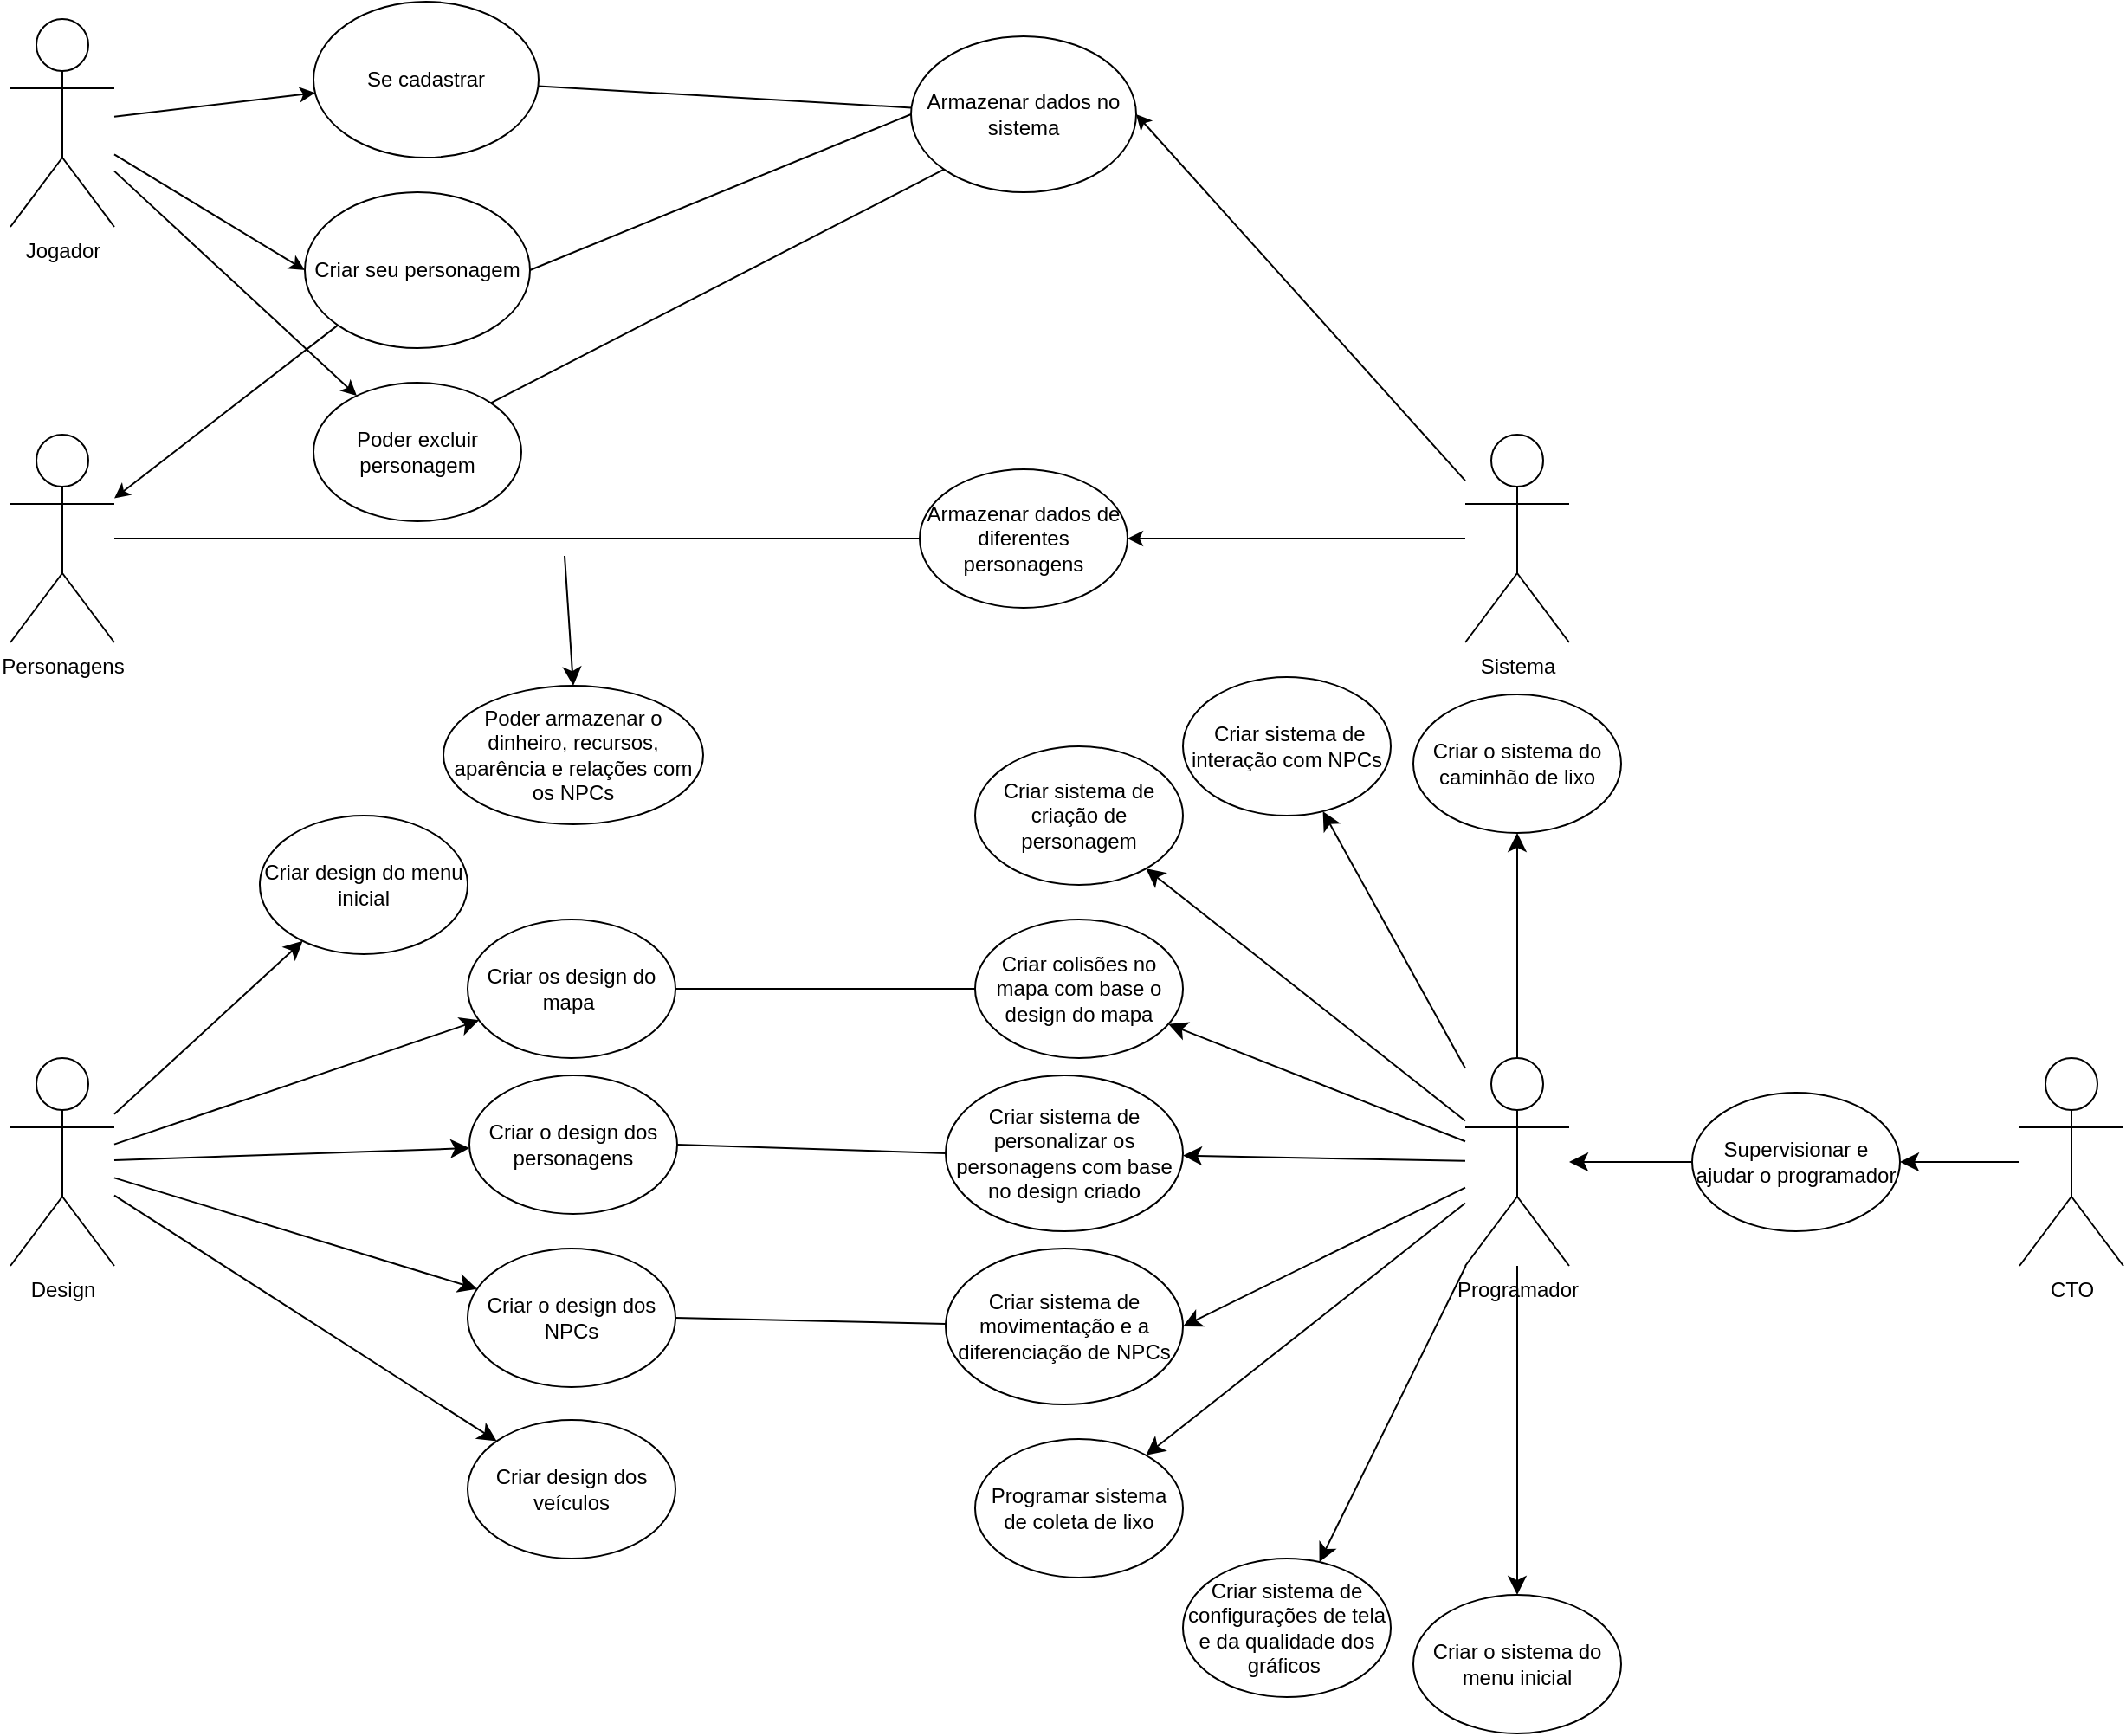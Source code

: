 <mxfile version="26.0.16">
  <diagram name="Página-1" id="I3lv2idX6qCKSHa-S2QK">
    <mxGraphModel dx="1674" dy="822" grid="1" gridSize="10" guides="1" tooltips="1" connect="1" arrows="1" fold="1" page="1" pageScale="1" pageWidth="827" pageHeight="1169" math="0" shadow="0">
      <root>
        <mxCell id="0" />
        <mxCell id="1" parent="0" />
        <mxCell id="2fTdF2LbN-ydWTbkAQNO-2" value="Jogador" style="shape=umlActor;verticalLabelPosition=bottom;verticalAlign=top;html=1;outlineConnect=0;" parent="1" vertex="1">
          <mxGeometry x="150" y="200" width="60" height="120" as="geometry" />
        </mxCell>
        <mxCell id="2fTdF2LbN-ydWTbkAQNO-4" value="" style="endArrow=classic;html=1;rounded=0;" parent="1" source="2fTdF2LbN-ydWTbkAQNO-2" target="2fTdF2LbN-ydWTbkAQNO-5" edge="1">
          <mxGeometry width="50" height="50" relative="1" as="geometry">
            <mxPoint x="210" y="280" as="sourcePoint" />
            <mxPoint x="260" y="230" as="targetPoint" />
          </mxGeometry>
        </mxCell>
        <mxCell id="2fTdF2LbN-ydWTbkAQNO-5" value="Se cadastrar" style="ellipse;whiteSpace=wrap;html=1;" parent="1" vertex="1">
          <mxGeometry x="325" y="190" width="130" height="90" as="geometry" />
        </mxCell>
        <mxCell id="2fTdF2LbN-ydWTbkAQNO-6" value="" style="endArrow=none;html=1;rounded=0;" parent="1" source="2fTdF2LbN-ydWTbkAQNO-5" target="2fTdF2LbN-ydWTbkAQNO-7" edge="1">
          <mxGeometry width="50" height="50" relative="1" as="geometry">
            <mxPoint x="520" y="120" as="sourcePoint" />
            <mxPoint x="570" y="70" as="targetPoint" />
          </mxGeometry>
        </mxCell>
        <mxCell id="2fTdF2LbN-ydWTbkAQNO-7" value="Armazenar dados no sistema" style="ellipse;whiteSpace=wrap;html=1;" parent="1" vertex="1">
          <mxGeometry x="670" y="210" width="130" height="90" as="geometry" />
        </mxCell>
        <mxCell id="2fTdF2LbN-ydWTbkAQNO-14" value="Criar seu personagem" style="ellipse;whiteSpace=wrap;html=1;" parent="1" vertex="1">
          <mxGeometry x="320" y="300" width="130" height="90" as="geometry" />
        </mxCell>
        <mxCell id="2fTdF2LbN-ydWTbkAQNO-15" value="" style="endArrow=classic;html=1;rounded=0;entryX=0;entryY=0.5;entryDx=0;entryDy=0;" parent="1" source="2fTdF2LbN-ydWTbkAQNO-2" target="2fTdF2LbN-ydWTbkAQNO-14" edge="1">
          <mxGeometry width="50" height="50" relative="1" as="geometry">
            <mxPoint x="260" y="305" as="sourcePoint" />
            <mxPoint x="310" y="255" as="targetPoint" />
          </mxGeometry>
        </mxCell>
        <mxCell id="2fTdF2LbN-ydWTbkAQNO-16" value="" style="endArrow=none;html=1;rounded=0;exitX=1;exitY=0.5;exitDx=0;exitDy=0;entryX=0;entryY=0.5;entryDx=0;entryDy=0;" parent="1" source="2fTdF2LbN-ydWTbkAQNO-14" target="2fTdF2LbN-ydWTbkAQNO-7" edge="1">
          <mxGeometry width="50" height="50" relative="1" as="geometry">
            <mxPoint x="470" y="285" as="sourcePoint" />
            <mxPoint x="520" y="235" as="targetPoint" />
          </mxGeometry>
        </mxCell>
        <mxCell id="2fTdF2LbN-ydWTbkAQNO-19" value="Sistema" style="shape=umlActor;verticalLabelPosition=bottom;verticalAlign=top;html=1;outlineConnect=0;" parent="1" vertex="1">
          <mxGeometry x="990" y="440" width="60" height="120" as="geometry" />
        </mxCell>
        <mxCell id="2fTdF2LbN-ydWTbkAQNO-21" value="" style="endArrow=classic;html=1;rounded=0;entryX=1;entryY=0.5;entryDx=0;entryDy=0;" parent="1" source="2fTdF2LbN-ydWTbkAQNO-19" target="2fTdF2LbN-ydWTbkAQNO-7" edge="1">
          <mxGeometry width="50" height="50" relative="1" as="geometry">
            <mxPoint x="920" y="270" as="sourcePoint" />
            <mxPoint x="790" y="260" as="targetPoint" />
          </mxGeometry>
        </mxCell>
        <mxCell id="2fTdF2LbN-ydWTbkAQNO-22" value="Poder excluir personagem" style="ellipse;whiteSpace=wrap;html=1;" parent="1" vertex="1">
          <mxGeometry x="325" y="410" width="120" height="80" as="geometry" />
        </mxCell>
        <mxCell id="2fTdF2LbN-ydWTbkAQNO-23" value="" style="endArrow=classic;html=1;rounded=0;" parent="1" source="2fTdF2LbN-ydWTbkAQNO-2" target="2fTdF2LbN-ydWTbkAQNO-22" edge="1">
          <mxGeometry width="50" height="50" relative="1" as="geometry">
            <mxPoint x="180" y="460" as="sourcePoint" />
            <mxPoint x="230" y="410" as="targetPoint" />
          </mxGeometry>
        </mxCell>
        <mxCell id="2fTdF2LbN-ydWTbkAQNO-24" value="" style="endArrow=none;html=1;rounded=0;exitX=1;exitY=0;exitDx=0;exitDy=0;entryX=0;entryY=1;entryDx=0;entryDy=0;" parent="1" source="2fTdF2LbN-ydWTbkAQNO-22" target="2fTdF2LbN-ydWTbkAQNO-7" edge="1">
          <mxGeometry width="50" height="50" relative="1" as="geometry">
            <mxPoint x="610" y="440" as="sourcePoint" />
            <mxPoint x="660" y="390" as="targetPoint" />
          </mxGeometry>
        </mxCell>
        <mxCell id="2fTdF2LbN-ydWTbkAQNO-27" value="" style="endArrow=classic;html=1;rounded=0;" parent="1" source="2fTdF2LbN-ydWTbkAQNO-19" target="2fTdF2LbN-ydWTbkAQNO-28" edge="1">
          <mxGeometry width="50" height="50" relative="1" as="geometry">
            <mxPoint x="660" y="530" as="sourcePoint" />
            <mxPoint x="710" y="480" as="targetPoint" />
          </mxGeometry>
        </mxCell>
        <mxCell id="2fTdF2LbN-ydWTbkAQNO-28" value="Armazenar dados de diferentes personagens" style="ellipse;whiteSpace=wrap;html=1;" parent="1" vertex="1">
          <mxGeometry x="675" y="460" width="120" height="80" as="geometry" />
        </mxCell>
        <mxCell id="2fTdF2LbN-ydWTbkAQNO-29" value="Personagens" style="shape=umlActor;verticalLabelPosition=bottom;verticalAlign=top;html=1;outlineConnect=0;" parent="1" vertex="1">
          <mxGeometry x="150" y="440" width="60" height="120" as="geometry" />
        </mxCell>
        <mxCell id="2fTdF2LbN-ydWTbkAQNO-32" value="" style="endArrow=classic;html=1;rounded=0;exitX=0;exitY=1;exitDx=0;exitDy=0;" parent="1" source="2fTdF2LbN-ydWTbkAQNO-14" target="2fTdF2LbN-ydWTbkAQNO-29" edge="1">
          <mxGeometry width="50" height="50" relative="1" as="geometry">
            <mxPoint x="330" y="380" as="sourcePoint" />
            <mxPoint x="260" y="440" as="targetPoint" />
          </mxGeometry>
        </mxCell>
        <mxCell id="s9mXQDzWcyfyb0AubfoM-3" value="" style="endArrow=none;html=1;rounded=0;fontSize=12;startSize=8;endSize=8;curved=1;" edge="1" parent="1" source="2fTdF2LbN-ydWTbkAQNO-29" target="2fTdF2LbN-ydWTbkAQNO-28">
          <mxGeometry width="50" height="50" relative="1" as="geometry">
            <mxPoint x="290" y="590" as="sourcePoint" />
            <mxPoint x="340" y="540" as="targetPoint" />
          </mxGeometry>
        </mxCell>
        <mxCell id="s9mXQDzWcyfyb0AubfoM-4" value="" style="endArrow=classic;html=1;rounded=0;fontSize=12;startSize=8;endSize=8;curved=1;entryX=0.5;entryY=0;entryDx=0;entryDy=0;" edge="1" parent="1" target="s9mXQDzWcyfyb0AubfoM-5">
          <mxGeometry width="50" height="50" relative="1" as="geometry">
            <mxPoint x="470" y="510" as="sourcePoint" />
            <mxPoint x="480" y="740" as="targetPoint" />
          </mxGeometry>
        </mxCell>
        <mxCell id="s9mXQDzWcyfyb0AubfoM-5" value="Poder armazenar o dinheiro, recursos, aparência e relações com os NPCs" style="ellipse;whiteSpace=wrap;html=1;" vertex="1" parent="1">
          <mxGeometry x="400" y="585" width="150" height="80" as="geometry" />
        </mxCell>
        <mxCell id="s9mXQDzWcyfyb0AubfoM-9" value="Design" style="shape=umlActor;verticalLabelPosition=bottom;verticalAlign=top;html=1;outlineConnect=0;" vertex="1" parent="1">
          <mxGeometry x="150" y="800" width="60" height="120" as="geometry" />
        </mxCell>
        <mxCell id="s9mXQDzWcyfyb0AubfoM-10" value="" style="endArrow=classic;html=1;rounded=0;fontSize=12;startSize=8;endSize=8;curved=1;" edge="1" parent="1" source="s9mXQDzWcyfyb0AubfoM-9" target="s9mXQDzWcyfyb0AubfoM-11">
          <mxGeometry width="50" height="50" relative="1" as="geometry">
            <mxPoint x="780" y="750" as="sourcePoint" />
            <mxPoint x="290" y="860" as="targetPoint" />
          </mxGeometry>
        </mxCell>
        <mxCell id="s9mXQDzWcyfyb0AubfoM-11" value="Criar os design do mapa&amp;nbsp;" style="ellipse;whiteSpace=wrap;html=1;" vertex="1" parent="1">
          <mxGeometry x="414" y="720" width="120" height="80" as="geometry" />
        </mxCell>
        <mxCell id="s9mXQDzWcyfyb0AubfoM-12" value="" style="endArrow=classic;html=1;rounded=0;fontSize=12;startSize=8;endSize=8;curved=1;" edge="1" parent="1" source="s9mXQDzWcyfyb0AubfoM-9" target="s9mXQDzWcyfyb0AubfoM-13">
          <mxGeometry width="50" height="50" relative="1" as="geometry">
            <mxPoint x="395" y="900" as="sourcePoint" />
            <mxPoint x="445" y="850" as="targetPoint" />
          </mxGeometry>
        </mxCell>
        <mxCell id="s9mXQDzWcyfyb0AubfoM-13" value="Criar o design dos personagens" style="ellipse;whiteSpace=wrap;html=1;" vertex="1" parent="1">
          <mxGeometry x="415" y="810" width="120" height="80" as="geometry" />
        </mxCell>
        <mxCell id="s9mXQDzWcyfyb0AubfoM-14" value="" style="endArrow=classic;html=1;rounded=0;fontSize=12;startSize=8;endSize=8;curved=1;" edge="1" parent="1" source="s9mXQDzWcyfyb0AubfoM-9" target="s9mXQDzWcyfyb0AubfoM-15">
          <mxGeometry width="50" height="50" relative="1" as="geometry">
            <mxPoint x="405" y="1020" as="sourcePoint" />
            <mxPoint x="455" y="970" as="targetPoint" />
          </mxGeometry>
        </mxCell>
        <mxCell id="s9mXQDzWcyfyb0AubfoM-15" value="Criar o design dos NPCs" style="ellipse;whiteSpace=wrap;html=1;" vertex="1" parent="1">
          <mxGeometry x="414" y="910" width="120" height="80" as="geometry" />
        </mxCell>
        <mxCell id="s9mXQDzWcyfyb0AubfoM-16" value="Programador" style="shape=umlActor;verticalLabelPosition=bottom;verticalAlign=top;html=1;outlineConnect=0;" vertex="1" parent="1">
          <mxGeometry x="990" y="800" width="60" height="120" as="geometry" />
        </mxCell>
        <mxCell id="s9mXQDzWcyfyb0AubfoM-18" value="" style="endArrow=classic;html=1;rounded=0;fontSize=12;startSize=8;endSize=8;curved=1;" edge="1" parent="1" source="s9mXQDzWcyfyb0AubfoM-16" target="s9mXQDzWcyfyb0AubfoM-19">
          <mxGeometry width="50" height="50" relative="1" as="geometry">
            <mxPoint x="795" y="870" as="sourcePoint" />
            <mxPoint x="845" y="820" as="targetPoint" />
          </mxGeometry>
        </mxCell>
        <mxCell id="s9mXQDzWcyfyb0AubfoM-19" value="Criar colisões no mapa com base o design do mapa" style="ellipse;whiteSpace=wrap;html=1;" vertex="1" parent="1">
          <mxGeometry x="707" y="720" width="120" height="80" as="geometry" />
        </mxCell>
        <mxCell id="s9mXQDzWcyfyb0AubfoM-20" value="" style="endArrow=none;html=1;rounded=0;fontSize=12;startSize=8;endSize=8;curved=1;exitX=1;exitY=0.5;exitDx=0;exitDy=0;entryX=0;entryY=0.5;entryDx=0;entryDy=0;" edge="1" parent="1" source="s9mXQDzWcyfyb0AubfoM-11" target="s9mXQDzWcyfyb0AubfoM-19">
          <mxGeometry width="50" height="50" relative="1" as="geometry">
            <mxPoint x="610" y="785" as="sourcePoint" />
            <mxPoint x="660" y="735" as="targetPoint" />
          </mxGeometry>
        </mxCell>
        <mxCell id="s9mXQDzWcyfyb0AubfoM-21" value="" style="endArrow=classic;html=1;rounded=0;fontSize=12;startSize=8;endSize=8;curved=1;" edge="1" parent="1" source="s9mXQDzWcyfyb0AubfoM-16" target="s9mXQDzWcyfyb0AubfoM-22">
          <mxGeometry width="50" height="50" relative="1" as="geometry">
            <mxPoint x="800" y="880" as="sourcePoint" />
            <mxPoint x="820" y="860" as="targetPoint" />
          </mxGeometry>
        </mxCell>
        <mxCell id="s9mXQDzWcyfyb0AubfoM-22" value="Criar sistema de personalizar os personagens com base no design criado" style="ellipse;whiteSpace=wrap;html=1;" vertex="1" parent="1">
          <mxGeometry x="690" y="810" width="137" height="90" as="geometry" />
        </mxCell>
        <mxCell id="s9mXQDzWcyfyb0AubfoM-23" value="" style="endArrow=none;html=1;rounded=0;fontSize=12;startSize=8;endSize=8;curved=1;exitX=1;exitY=0.5;exitDx=0;exitDy=0;entryX=0;entryY=0.5;entryDx=0;entryDy=0;" edge="1" parent="1" source="s9mXQDzWcyfyb0AubfoM-13" target="s9mXQDzWcyfyb0AubfoM-22">
          <mxGeometry width="50" height="50" relative="1" as="geometry">
            <mxPoint x="580" y="870" as="sourcePoint" />
            <mxPoint x="630" y="820" as="targetPoint" />
          </mxGeometry>
        </mxCell>
        <mxCell id="s9mXQDzWcyfyb0AubfoM-24" value="" style="endArrow=none;html=1;rounded=0;fontSize=12;startSize=8;endSize=8;curved=1;exitX=1;exitY=0.5;exitDx=0;exitDy=0;" edge="1" parent="1" source="s9mXQDzWcyfyb0AubfoM-15" target="s9mXQDzWcyfyb0AubfoM-25">
          <mxGeometry width="50" height="50" relative="1" as="geometry">
            <mxPoint x="600" y="960" as="sourcePoint" />
            <mxPoint x="690" y="950" as="targetPoint" />
          </mxGeometry>
        </mxCell>
        <mxCell id="s9mXQDzWcyfyb0AubfoM-25" value="Criar sistema de movimentação e a diferenciação de NPCs" style="ellipse;whiteSpace=wrap;html=1;" vertex="1" parent="1">
          <mxGeometry x="690" y="910" width="137" height="90" as="geometry" />
        </mxCell>
        <mxCell id="s9mXQDzWcyfyb0AubfoM-26" value="" style="endArrow=classic;html=1;rounded=0;fontSize=12;startSize=8;endSize=8;curved=1;entryX=1;entryY=0.5;entryDx=0;entryDy=0;" edge="1" parent="1" source="s9mXQDzWcyfyb0AubfoM-16" target="s9mXQDzWcyfyb0AubfoM-25">
          <mxGeometry width="50" height="50" relative="1" as="geometry">
            <mxPoint x="840" y="1000" as="sourcePoint" />
            <mxPoint x="890" y="950" as="targetPoint" />
          </mxGeometry>
        </mxCell>
        <mxCell id="s9mXQDzWcyfyb0AubfoM-27" value="CTO" style="shape=umlActor;verticalLabelPosition=bottom;verticalAlign=top;html=1;outlineConnect=0;" vertex="1" parent="1">
          <mxGeometry x="1310" y="800" width="60" height="120" as="geometry" />
        </mxCell>
        <mxCell id="s9mXQDzWcyfyb0AubfoM-28" value="" style="endArrow=classic;html=1;rounded=0;fontSize=12;startSize=8;endSize=8;curved=1;" edge="1" parent="1" source="s9mXQDzWcyfyb0AubfoM-27" target="s9mXQDzWcyfyb0AubfoM-29">
          <mxGeometry width="50" height="50" relative="1" as="geometry">
            <mxPoint x="860" y="750" as="sourcePoint" />
            <mxPoint x="1220" y="860" as="targetPoint" />
          </mxGeometry>
        </mxCell>
        <mxCell id="s9mXQDzWcyfyb0AubfoM-29" value="Supervisionar e ajudar o programador" style="ellipse;whiteSpace=wrap;html=1;" vertex="1" parent="1">
          <mxGeometry x="1121" y="820" width="120" height="80" as="geometry" />
        </mxCell>
        <mxCell id="s9mXQDzWcyfyb0AubfoM-30" value="" style="endArrow=classic;html=1;rounded=0;fontSize=12;startSize=8;endSize=8;curved=1;exitX=0;exitY=0.5;exitDx=0;exitDy=0;" edge="1" parent="1" source="s9mXQDzWcyfyb0AubfoM-29" target="s9mXQDzWcyfyb0AubfoM-16">
          <mxGeometry width="50" height="50" relative="1" as="geometry">
            <mxPoint x="1050" y="875" as="sourcePoint" />
            <mxPoint x="1100" y="825" as="targetPoint" />
          </mxGeometry>
        </mxCell>
        <mxCell id="s9mXQDzWcyfyb0AubfoM-31" value="" style="endArrow=classic;html=1;rounded=0;fontSize=12;startSize=8;endSize=8;curved=1;" edge="1" parent="1" source="s9mXQDzWcyfyb0AubfoM-16" target="s9mXQDzWcyfyb0AubfoM-32">
          <mxGeometry width="50" height="50" relative="1" as="geometry">
            <mxPoint x="860" y="1050" as="sourcePoint" />
            <mxPoint x="910" y="1000" as="targetPoint" />
          </mxGeometry>
        </mxCell>
        <mxCell id="s9mXQDzWcyfyb0AubfoM-32" value="Programar sistema de coleta de lixo" style="ellipse;whiteSpace=wrap;html=1;" vertex="1" parent="1">
          <mxGeometry x="707" y="1020" width="120" height="80" as="geometry" />
        </mxCell>
        <mxCell id="s9mXQDzWcyfyb0AubfoM-33" value="" style="endArrow=classic;html=1;rounded=0;fontSize=12;startSize=8;endSize=8;curved=1;" edge="1" parent="1" source="s9mXQDzWcyfyb0AubfoM-16" target="s9mXQDzWcyfyb0AubfoM-34">
          <mxGeometry width="50" height="50" relative="1" as="geometry">
            <mxPoint x="950" y="730" as="sourcePoint" />
            <mxPoint x="890" y="700" as="targetPoint" />
          </mxGeometry>
        </mxCell>
        <mxCell id="s9mXQDzWcyfyb0AubfoM-34" value="Criar sistema de criação de personagem" style="ellipse;whiteSpace=wrap;html=1;" vertex="1" parent="1">
          <mxGeometry x="707" y="620" width="120" height="80" as="geometry" />
        </mxCell>
        <mxCell id="s9mXQDzWcyfyb0AubfoM-35" value="" style="endArrow=classic;html=1;rounded=0;fontSize=12;startSize=8;endSize=8;curved=1;" edge="1" parent="1" source="s9mXQDzWcyfyb0AubfoM-16" target="s9mXQDzWcyfyb0AubfoM-36">
          <mxGeometry width="50" height="50" relative="1" as="geometry">
            <mxPoint x="940" y="1030" as="sourcePoint" />
            <mxPoint x="910" y="1030" as="targetPoint" />
          </mxGeometry>
        </mxCell>
        <mxCell id="s9mXQDzWcyfyb0AubfoM-36" value="Criar sistema de configurações de tela e da qualidade dos gráficos&amp;nbsp;" style="ellipse;whiteSpace=wrap;html=1;" vertex="1" parent="1">
          <mxGeometry x="827" y="1089" width="120" height="80" as="geometry" />
        </mxCell>
        <mxCell id="s9mXQDzWcyfyb0AubfoM-37" value="" style="endArrow=classic;html=1;rounded=0;fontSize=12;startSize=8;endSize=8;curved=1;" edge="1" parent="1" source="s9mXQDzWcyfyb0AubfoM-16" target="s9mXQDzWcyfyb0AubfoM-38">
          <mxGeometry width="50" height="50" relative="1" as="geometry">
            <mxPoint x="1030" y="770" as="sourcePoint" />
            <mxPoint x="890" y="650" as="targetPoint" />
          </mxGeometry>
        </mxCell>
        <mxCell id="s9mXQDzWcyfyb0AubfoM-38" value="&amp;nbsp;Criar sistema de interação com NPCs" style="ellipse;whiteSpace=wrap;html=1;" vertex="1" parent="1">
          <mxGeometry x="827" y="580" width="120" height="80" as="geometry" />
        </mxCell>
        <mxCell id="s9mXQDzWcyfyb0AubfoM-39" value="" style="endArrow=classic;html=1;rounded=0;fontSize=12;startSize=8;endSize=8;curved=1;" edge="1" parent="1" source="s9mXQDzWcyfyb0AubfoM-16" target="s9mXQDzWcyfyb0AubfoM-40">
          <mxGeometry width="50" height="50" relative="1" as="geometry">
            <mxPoint x="995" y="720" as="sourcePoint" />
            <mxPoint x="1020" y="640" as="targetPoint" />
          </mxGeometry>
        </mxCell>
        <mxCell id="s9mXQDzWcyfyb0AubfoM-40" value="Criar o sistema do caminhão de lixo" style="ellipse;whiteSpace=wrap;html=1;" vertex="1" parent="1">
          <mxGeometry x="960" y="590" width="120" height="80" as="geometry" />
        </mxCell>
        <mxCell id="s9mXQDzWcyfyb0AubfoM-41" value="" style="endArrow=classic;html=1;rounded=0;fontSize=12;startSize=8;endSize=8;curved=1;" edge="1" parent="1" source="s9mXQDzWcyfyb0AubfoM-9" target="s9mXQDzWcyfyb0AubfoM-42">
          <mxGeometry width="50" height="50" relative="1" as="geometry">
            <mxPoint x="260" y="1070" as="sourcePoint" />
            <mxPoint x="380" y="1000" as="targetPoint" />
          </mxGeometry>
        </mxCell>
        <mxCell id="s9mXQDzWcyfyb0AubfoM-42" value="Criar design dos veículos" style="ellipse;whiteSpace=wrap;html=1;" vertex="1" parent="1">
          <mxGeometry x="414" y="1009" width="120" height="80" as="geometry" />
        </mxCell>
        <mxCell id="s9mXQDzWcyfyb0AubfoM-43" value="" style="endArrow=classic;html=1;rounded=0;fontSize=12;startSize=8;endSize=8;curved=1;" edge="1" parent="1" source="s9mXQDzWcyfyb0AubfoM-9" target="s9mXQDzWcyfyb0AubfoM-44">
          <mxGeometry width="50" height="50" relative="1" as="geometry">
            <mxPoint x="275" y="780" as="sourcePoint" />
            <mxPoint x="370" y="720" as="targetPoint" />
          </mxGeometry>
        </mxCell>
        <mxCell id="s9mXQDzWcyfyb0AubfoM-44" value="Criar design do menu inicial" style="ellipse;whiteSpace=wrap;html=1;" vertex="1" parent="1">
          <mxGeometry x="294" y="660" width="120" height="80" as="geometry" />
        </mxCell>
        <mxCell id="s9mXQDzWcyfyb0AubfoM-45" value="" style="endArrow=classic;html=1;rounded=0;fontSize=12;startSize=8;endSize=8;curved=1;" edge="1" parent="1" source="s9mXQDzWcyfyb0AubfoM-16" target="s9mXQDzWcyfyb0AubfoM-46">
          <mxGeometry width="50" height="50" relative="1" as="geometry">
            <mxPoint x="1130" y="770" as="sourcePoint" />
            <mxPoint x="1020" y="1090" as="targetPoint" />
          </mxGeometry>
        </mxCell>
        <mxCell id="s9mXQDzWcyfyb0AubfoM-46" value="Criar o sistema do menu inicial" style="ellipse;whiteSpace=wrap;html=1;" vertex="1" parent="1">
          <mxGeometry x="960" y="1110" width="120" height="80" as="geometry" />
        </mxCell>
      </root>
    </mxGraphModel>
  </diagram>
</mxfile>

